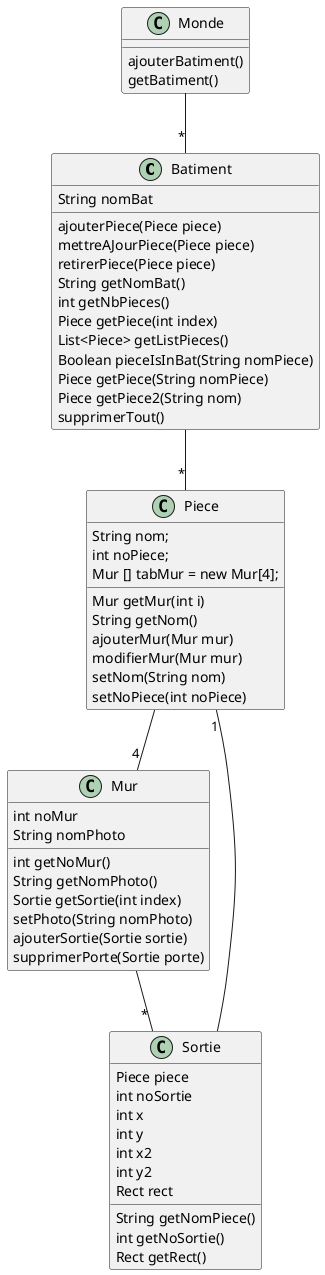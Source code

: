 @startuml
'https://plantuml.com/class-diagram
class Batiment{
String nomBat
ajouterPiece(Piece piece)
mettreAJourPiece(Piece piece)
retirerPiece(Piece piece)
String getNomBat()
int getNbPieces()
Piece getPiece(int index)
List<Piece> getListPieces()
Boolean pieceIsInBat(String nomPiece)
Piece getPiece(String nomPiece)
Piece getPiece2(String nom)
supprimerTout()
}
class Monde{
ajouterBatiment()
getBatiment()
}

class Piece {
String nom;
int noPiece;
Mur [] tabMur = new Mur[4];
Mur getMur(int i)
String getNom()
ajouterMur(Mur mur)
modifierMur(Mur mur)
setNom(String nom)
setNoPiece(int noPiece)
}
class Sortie{
Piece piece
int noSortie
int x
int y
int x2
int y2
Rect rect
String getNomPiece()
int getNoSortie()
Rect getRect()
}

class Mur {
int noMur
String nomPhoto
int getNoMur()
String getNomPhoto()
Sortie getSortie(int index)
setPhoto(String nomPhoto)
ajouterSortie(Sortie sortie)
supprimerPorte(Sortie porte)
}
'class MainActivity{
'Button Construction
'Button Simulation
'onCreate()
'}
Monde--"*"Batiment
Batiment--"*"Piece
Piece--"4"Mur
Sortie -- "1" Piece
Mur--"                  *"Sortie

@enduml